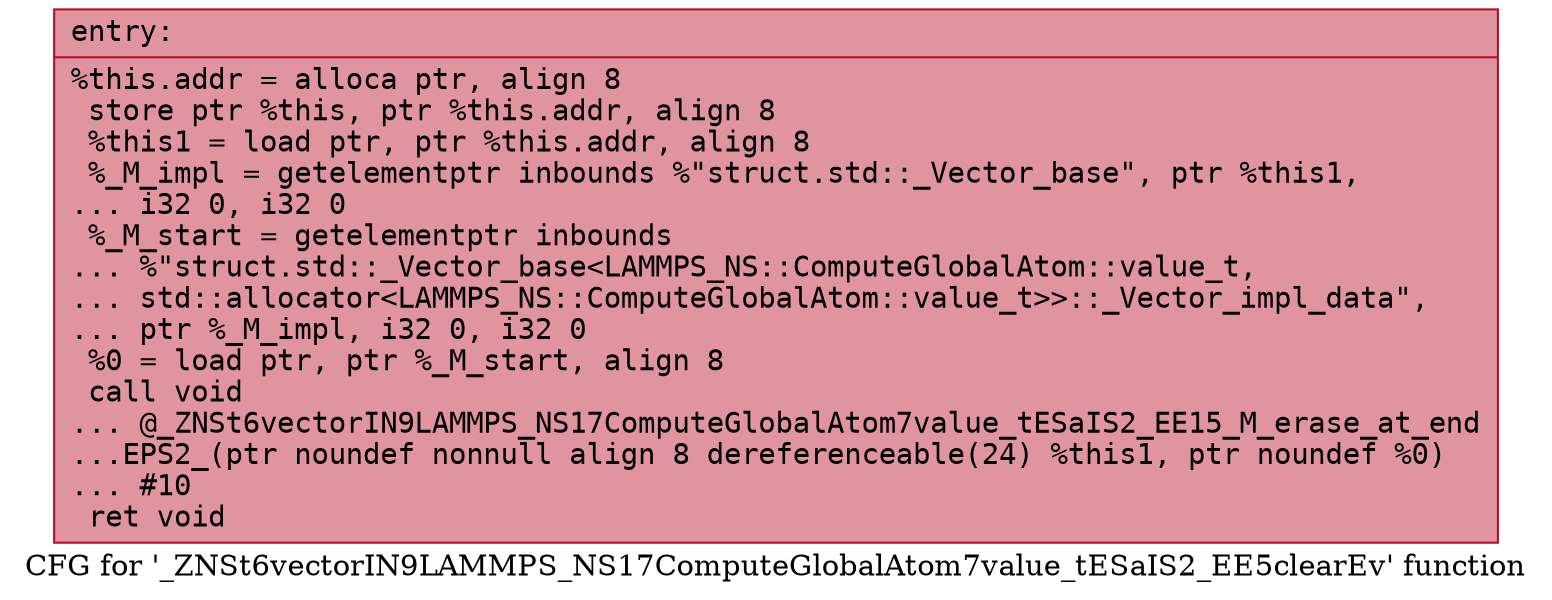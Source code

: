 digraph "CFG for '_ZNSt6vectorIN9LAMMPS_NS17ComputeGlobalAtom7value_tESaIS2_EE5clearEv' function" {
	label="CFG for '_ZNSt6vectorIN9LAMMPS_NS17ComputeGlobalAtom7value_tESaIS2_EE5clearEv' function";

	Node0x56131eb5c810 [shape=record,color="#b70d28ff", style=filled, fillcolor="#b70d2870" fontname="Courier",label="{entry:\l|  %this.addr = alloca ptr, align 8\l  store ptr %this, ptr %this.addr, align 8\l  %this1 = load ptr, ptr %this.addr, align 8\l  %_M_impl = getelementptr inbounds %\"struct.std::_Vector_base\", ptr %this1,\l... i32 0, i32 0\l  %_M_start = getelementptr inbounds\l... %\"struct.std::_Vector_base\<LAMMPS_NS::ComputeGlobalAtom::value_t,\l... std::allocator\<LAMMPS_NS::ComputeGlobalAtom::value_t\>\>::_Vector_impl_data\",\l... ptr %_M_impl, i32 0, i32 0\l  %0 = load ptr, ptr %_M_start, align 8\l  call void\l... @_ZNSt6vectorIN9LAMMPS_NS17ComputeGlobalAtom7value_tESaIS2_EE15_M_erase_at_end\l...EPS2_(ptr noundef nonnull align 8 dereferenceable(24) %this1, ptr noundef %0)\l... #10\l  ret void\l}"];
}
